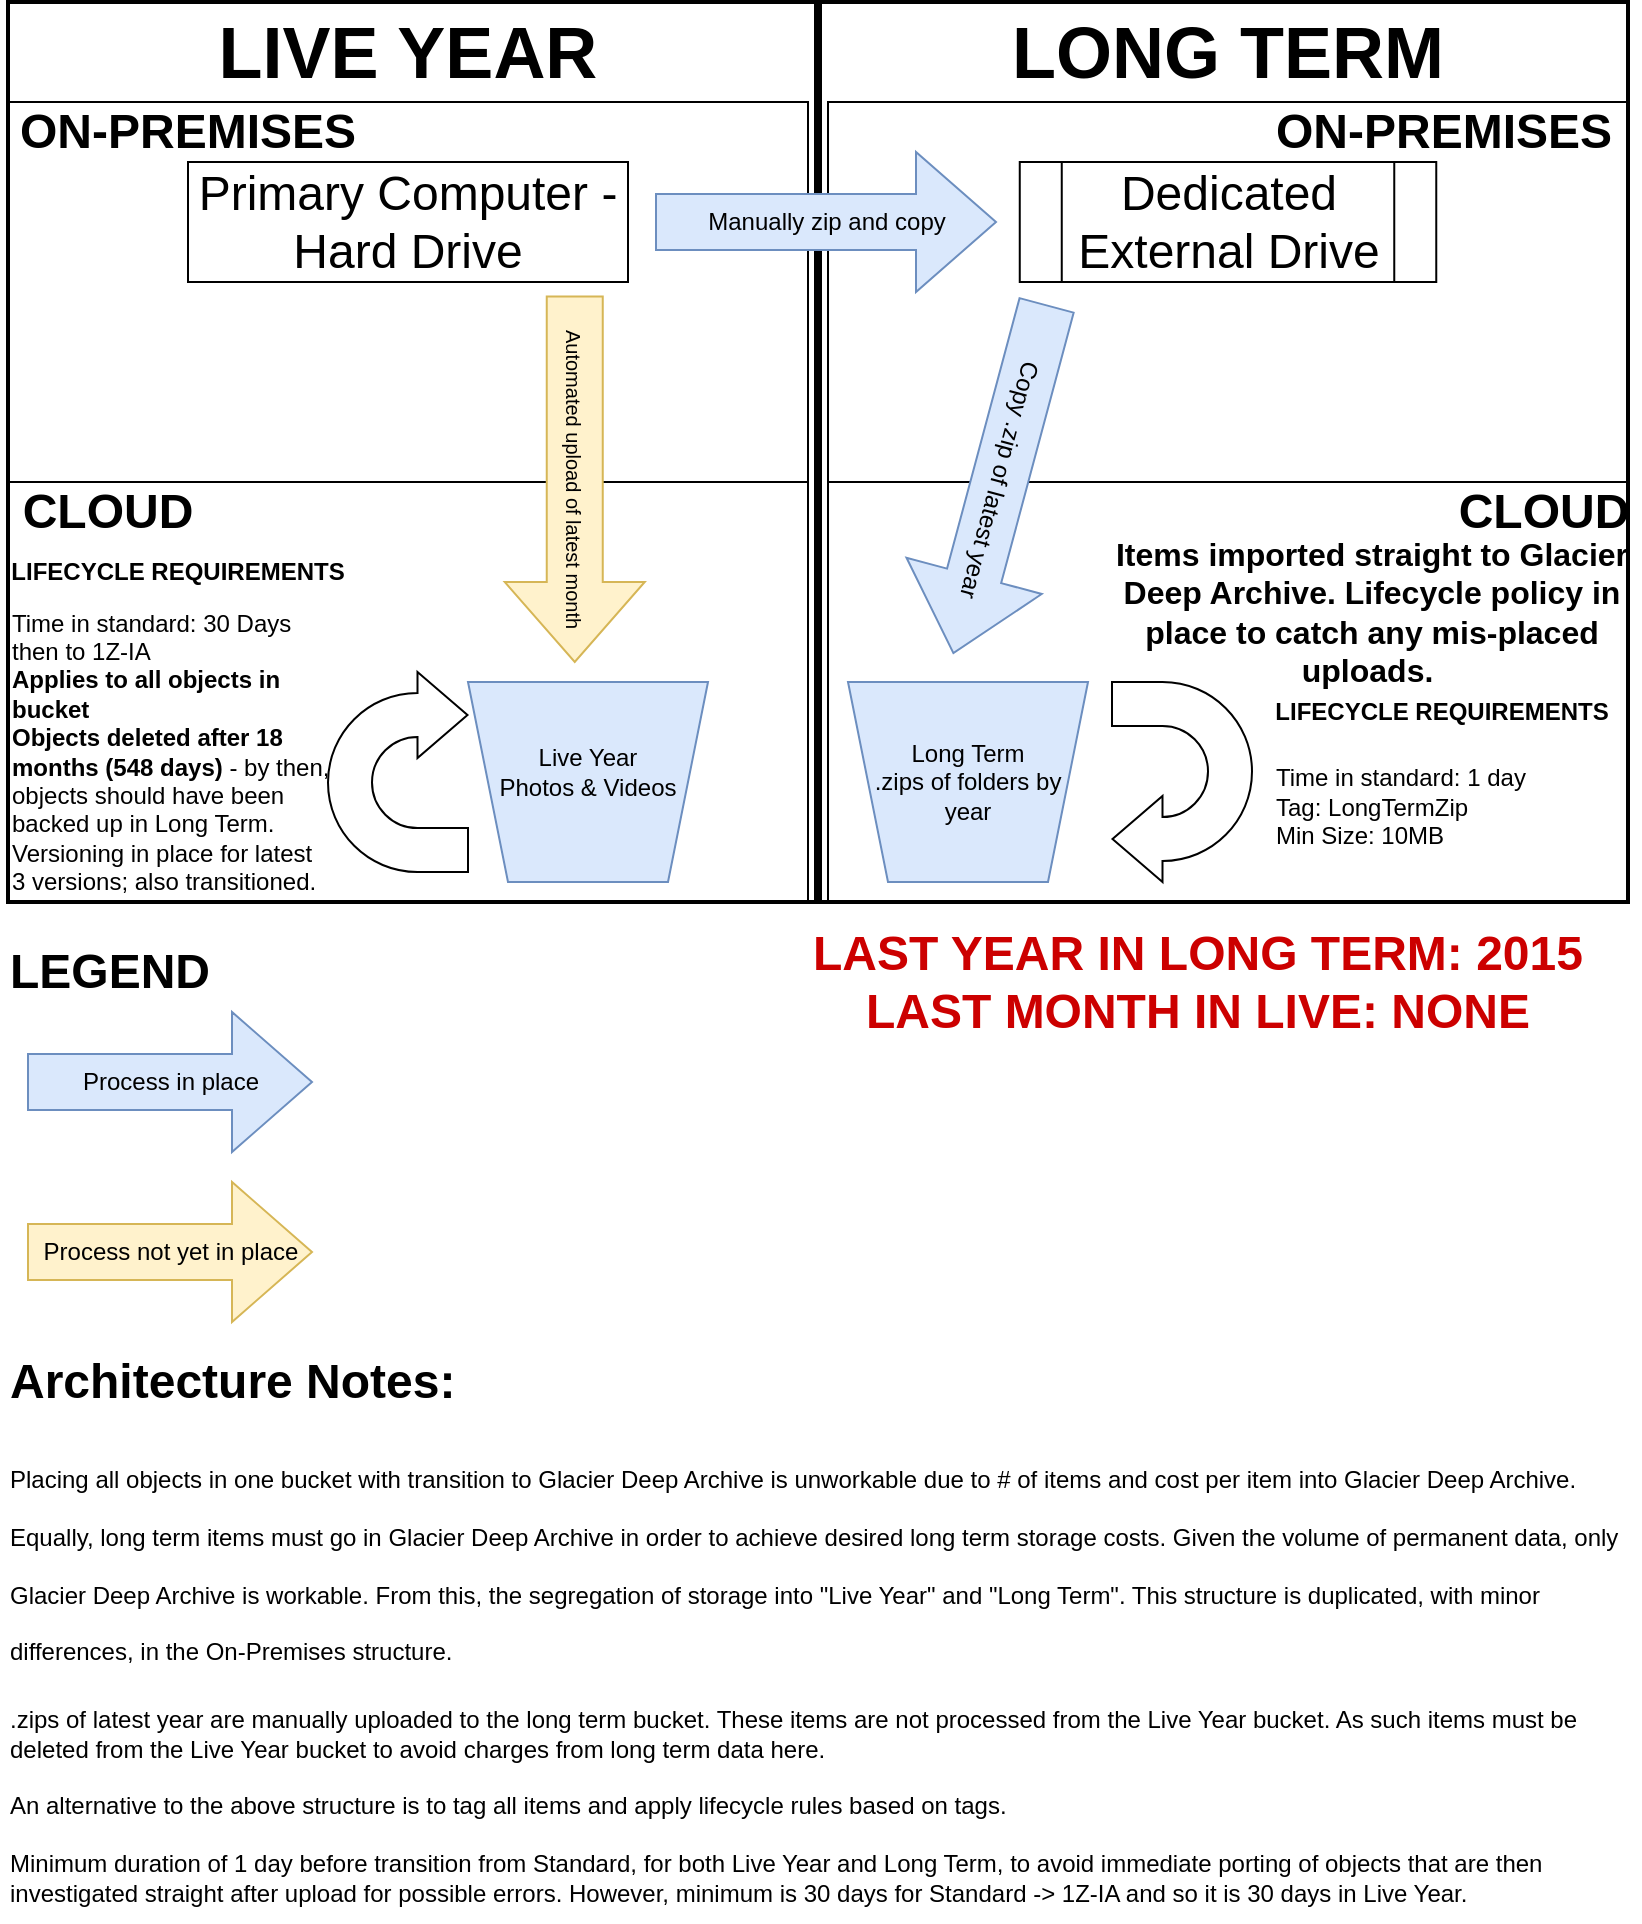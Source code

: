<mxfile version="20.4.0" type="github">
  <diagram id="Vl1Z9YmDcch7eRL9wc-j" name="Page-1">
    <mxGraphModel dx="920" dy="831" grid="1" gridSize="10" guides="1" tooltips="1" connect="1" arrows="1" fold="1" page="1" pageScale="1" pageWidth="827" pageHeight="1169" math="0" shadow="0">
      <root>
        <mxCell id="0" />
        <mxCell id="1" parent="0" />
        <mxCell id="n-C59awkYSz0iumEzim1-15" value="" style="rounded=0;whiteSpace=wrap;html=1;fontSize=36;fillColor=none;" vertex="1" parent="1">
          <mxGeometry x="8" y="60" width="400" height="190" as="geometry" />
        </mxCell>
        <mxCell id="n-C59awkYSz0iumEzim1-17" value="" style="rounded=0;whiteSpace=wrap;html=1;fontSize=36;fillColor=none;" vertex="1" parent="1">
          <mxGeometry x="418" y="60" width="400" height="190" as="geometry" />
        </mxCell>
        <mxCell id="n-C59awkYSz0iumEzim1-18" value="" style="rounded=0;whiteSpace=wrap;html=1;fontSize=36;fillColor=none;" vertex="1" parent="1">
          <mxGeometry x="418" y="250" width="400" height="210" as="geometry" />
        </mxCell>
        <mxCell id="n-C59awkYSz0iumEzim1-16" value="" style="rounded=0;whiteSpace=wrap;html=1;fontSize=36;fillColor=none;" vertex="1" parent="1">
          <mxGeometry x="8" y="250" width="400" height="210" as="geometry" />
        </mxCell>
        <mxCell id="n-C59awkYSz0iumEzim1-12" value="" style="rounded=0;whiteSpace=wrap;html=1;fillColor=none;strokeWidth=2;" vertex="1" parent="1">
          <mxGeometry x="8" y="10" width="406" height="450" as="geometry" />
        </mxCell>
        <mxCell id="n-C59awkYSz0iumEzim1-11" value="" style="rounded=0;whiteSpace=wrap;html=1;fillColor=none;strokeWidth=2;" vertex="1" parent="1">
          <mxGeometry x="412" y="10" width="406" height="450" as="geometry" />
        </mxCell>
        <mxCell id="n-C59awkYSz0iumEzim1-1" value="" style="shape=trapezoid;perimeter=trapezoidPerimeter;whiteSpace=wrap;html=1;fixedSize=1;rotation=-180;fillColor=#dae8fc;strokeColor=#6c8ebf;" vertex="1" parent="1">
          <mxGeometry x="238" y="350" width="120" height="100" as="geometry" />
        </mxCell>
        <mxCell id="n-C59awkYSz0iumEzim1-2" value="Live Year&lt;br&gt;Photos &amp;amp; Videos" style="text;html=1;strokeColor=none;fillColor=none;align=center;verticalAlign=middle;whiteSpace=wrap;rounded=0;" vertex="1" parent="1">
          <mxGeometry x="248" y="370" width="100" height="50" as="geometry" />
        </mxCell>
        <mxCell id="n-C59awkYSz0iumEzim1-3" value="" style="shape=trapezoid;perimeter=trapezoidPerimeter;whiteSpace=wrap;html=1;fixedSize=1;rotation=-180;fillColor=#dae8fc;strokeColor=#6c8ebf;" vertex="1" parent="1">
          <mxGeometry x="428" y="350" width="120" height="100" as="geometry" />
        </mxCell>
        <mxCell id="n-C59awkYSz0iumEzim1-4" value="Long Term&lt;br&gt;.zips of folders by year" style="text;html=1;strokeColor=none;fillColor=none;align=center;verticalAlign=middle;whiteSpace=wrap;rounded=0;" vertex="1" parent="1">
          <mxGeometry x="438" y="360" width="100" height="80" as="geometry" />
        </mxCell>
        <mxCell id="n-C59awkYSz0iumEzim1-5" value="" style="html=1;shadow=0;dashed=0;align=center;verticalAlign=middle;shape=mxgraph.arrows2.uTurnArrow;dy=11;arrowHead=43;dx2=25;rotation=-180;" vertex="1" parent="1">
          <mxGeometry x="560" y="350" width="70" height="100" as="geometry" />
        </mxCell>
        <mxCell id="n-C59awkYSz0iumEzim1-6" value="Items imported straight to Glacier Deep Archive. Lifecycle policy in place to catch any mis-placed uploads.&amp;nbsp;" style="text;html=1;strokeColor=none;fillColor=none;align=center;verticalAlign=middle;whiteSpace=wrap;rounded=0;fontSize=16;fontStyle=1" vertex="1" parent="1">
          <mxGeometry x="560" y="270" width="260" height="90" as="geometry" />
        </mxCell>
        <mxCell id="n-C59awkYSz0iumEzim1-7" value="" style="html=1;shadow=0;dashed=0;align=center;verticalAlign=middle;shape=mxgraph.arrows2.uTurnArrow;dy=11;arrowHead=43;dx2=25;rotation=0;" vertex="1" parent="1">
          <mxGeometry x="168" y="345" width="70" height="100" as="geometry" />
        </mxCell>
        <mxCell id="n-C59awkYSz0iumEzim1-9" value="&lt;h1&gt;&lt;span style=&quot;background-color: initial;&quot;&gt;Architecture Notes:&lt;/span&gt;&lt;/h1&gt;&lt;h1&gt;&lt;span style=&quot;background-color: initial; font-size: 12px; font-weight: normal;&quot;&gt;Placing all objects in one bucket with transition to Glacier Deep Archive is unworkable due to # of items and cost per item into Glacier Deep Archive. Equally, long term items must go in Glacier Deep Archive in order to achieve desired long term storage costs. Given the volume of permanent data, only Glacier Deep Archive is workable. From this, the segregation of storage into &quot;Live Year&quot; and &quot;Long Term&quot;. This structure is duplicated, with minor differences, in the On-Premises structure.&lt;/span&gt;&lt;br&gt;&lt;/h1&gt;&lt;div&gt;&lt;span style=&quot;background-color: initial; font-size: 12px; font-weight: normal;&quot;&gt;.zips of latest year are manually uploaded to the long term bucket. These items are not processed from the Live Year bucket. As such items must be deleted from the Live Year bucket to avoid charges from long term data here.&lt;/span&gt;&lt;/div&gt;&lt;div&gt;&lt;br&gt;&lt;/div&gt;&lt;div&gt;An alternative to the above structure is to tag all items and apply lifecycle rules based on tags.&lt;/div&gt;&lt;div&gt;&lt;br&gt;&lt;/div&gt;&lt;div&gt;Minimum duration of 1 day before transition from Standard, for both Live Year and Long Term, to avoid immediate porting of objects that are then investigated straight after upload for possible errors. However, minimum is 30 days for Standard -&amp;gt; 1Z-IA and so it is 30 days in Live Year.&lt;/div&gt;" style="text;html=1;strokeColor=none;fillColor=none;spacing=5;spacingTop=-20;whiteSpace=wrap;overflow=hidden;rounded=0;" vertex="1" parent="1">
          <mxGeometry x="4" y="680" width="820" height="290" as="geometry" />
        </mxCell>
        <mxCell id="n-C59awkYSz0iumEzim1-13" value="LIVE YEAR" style="text;html=1;strokeColor=none;fillColor=none;align=center;verticalAlign=middle;whiteSpace=wrap;rounded=0;fontStyle=1;fontSize=36;" vertex="1" parent="1">
          <mxGeometry x="8" y="20" width="400" height="30" as="geometry" />
        </mxCell>
        <mxCell id="n-C59awkYSz0iumEzim1-14" value="LONG TERM" style="text;html=1;strokeColor=none;fillColor=none;align=center;verticalAlign=middle;whiteSpace=wrap;rounded=0;fontStyle=1;fontSize=36;" vertex="1" parent="1">
          <mxGeometry x="418" y="20" width="400" height="30" as="geometry" />
        </mxCell>
        <mxCell id="n-C59awkYSz0iumEzim1-19" value="CLOUD" style="text;html=1;strokeColor=none;fillColor=none;align=center;verticalAlign=middle;whiteSpace=wrap;rounded=0;fontSize=24;fontStyle=1" vertex="1" parent="1">
          <mxGeometry x="18" y="250" width="80" height="30" as="geometry" />
        </mxCell>
        <mxCell id="n-C59awkYSz0iumEzim1-20" value="CLOUD" style="text;html=1;strokeColor=none;fillColor=none;align=center;verticalAlign=middle;whiteSpace=wrap;rounded=0;fontSize=24;fontStyle=1" vertex="1" parent="1">
          <mxGeometry x="736" y="250" width="80" height="30" as="geometry" />
        </mxCell>
        <mxCell id="n-C59awkYSz0iumEzim1-21" value="ON-PREMISES" style="text;html=1;strokeColor=none;fillColor=none;align=center;verticalAlign=middle;whiteSpace=wrap;rounded=0;fontSize=24;fontStyle=1" vertex="1" parent="1">
          <mxGeometry x="636" y="60" width="180" height="30" as="geometry" />
        </mxCell>
        <mxCell id="n-C59awkYSz0iumEzim1-22" value="ON-PREMISES" style="text;html=1;strokeColor=none;fillColor=none;align=center;verticalAlign=middle;whiteSpace=wrap;rounded=0;fontSize=24;fontStyle=1" vertex="1" parent="1">
          <mxGeometry x="8" y="60" width="180" height="30" as="geometry" />
        </mxCell>
        <mxCell id="n-C59awkYSz0iumEzim1-23" value="Dedicated External Drive" style="shape=process;whiteSpace=wrap;html=1;backgroundOutline=1;fontSize=24;fillColor=none;" vertex="1" parent="1">
          <mxGeometry x="513.88" y="90" width="208.25" height="60" as="geometry" />
        </mxCell>
        <mxCell id="n-C59awkYSz0iumEzim1-24" value="Primary Computer - Hard Drive" style="rounded=0;whiteSpace=wrap;html=1;fontSize=24;fillColor=none;" vertex="1" parent="1">
          <mxGeometry x="98" y="90" width="220" height="60" as="geometry" />
        </mxCell>
        <mxCell id="n-C59awkYSz0iumEzim1-26" value="Manually zip and copy" style="html=1;shadow=0;dashed=0;align=center;verticalAlign=middle;shape=mxgraph.arrows2.arrow;dy=0.6;dx=40;notch=0;fontSize=12;fillColor=#dae8fc;strokeColor=#6c8ebf;" vertex="1" parent="1">
          <mxGeometry x="332" y="85" width="170" height="70" as="geometry" />
        </mxCell>
        <mxCell id="n-C59awkYSz0iumEzim1-29" value="LEGEND" style="text;html=1;strokeColor=none;fillColor=none;align=center;verticalAlign=middle;whiteSpace=wrap;rounded=0;fontSize=24;fontStyle=1" vertex="1" parent="1">
          <mxGeometry x="8" y="480" width="102" height="30" as="geometry" />
        </mxCell>
        <mxCell id="n-C59awkYSz0iumEzim1-30" value="Copy .zip of latest year" style="html=1;shadow=0;dashed=0;align=center;verticalAlign=middle;shape=mxgraph.arrows2.arrow;dy=0.6;dx=40;notch=0;fontSize=12;fillColor=#dae8fc;rotation=105;strokeColor=#6c8ebf;" vertex="1" parent="1">
          <mxGeometry x="414" y="213.63" width="180" height="70" as="geometry" />
        </mxCell>
        <mxCell id="n-C59awkYSz0iumEzim1-32" value="Automated upload of latest month" style="html=1;shadow=0;dashed=0;align=center;verticalAlign=middle;shape=mxgraph.arrows2.arrow;dy=0.6;dx=40;notch=0;fontSize=10;fillColor=#fff2cc;rotation=90;strokeColor=#d6b656;" vertex="1" parent="1">
          <mxGeometry x="200" y="213.63" width="182.75" height="70" as="geometry" />
        </mxCell>
        <mxCell id="n-C59awkYSz0iumEzim1-34" value="Process in place" style="html=1;shadow=0;dashed=0;align=center;verticalAlign=middle;shape=mxgraph.arrows2.arrow;dy=0.6;dx=40;notch=0;fontSize=12;fillColor=#dae8fc;rotation=0;strokeColor=#6c8ebf;" vertex="1" parent="1">
          <mxGeometry x="18" y="515" width="142" height="70" as="geometry" />
        </mxCell>
        <mxCell id="n-C59awkYSz0iumEzim1-35" value="Process not yet in place" style="html=1;shadow=0;dashed=0;align=center;verticalAlign=middle;shape=mxgraph.arrows2.arrow;dy=0.6;dx=40;notch=0;fontSize=12;fillColor=#fff2cc;rotation=0;strokeColor=#d6b656;" vertex="1" parent="1">
          <mxGeometry x="18" y="600" width="142" height="70" as="geometry" />
        </mxCell>
        <mxCell id="n-C59awkYSz0iumEzim1-38" value="LIFECYCLE REQUIREMENTS" style="text;html=1;strokeColor=none;fillColor=none;align=center;verticalAlign=middle;whiteSpace=wrap;rounded=0;strokeWidth=2;fontSize=12;fontStyle=1" vertex="1" parent="1">
          <mxGeometry x="640" y="350" width="170" height="30" as="geometry" />
        </mxCell>
        <mxCell id="n-C59awkYSz0iumEzim1-39" value="&lt;br&gt;Time in standard: 1 day&lt;br&gt;Tag:&amp;nbsp;LongTermZip &lt;br&gt;Min Size: 10MB&lt;span style=&quot;color: rgba(0, 0, 0, 0); font-family: monospace; font-size: 0px;&quot;&gt;%3CmxGraphModel%3E%3Croot%3E%3CmxCell%20id%3D%220%22%2F%3E%3CmxCell%20id%3D%221%22%20parent%3D%220%22%2F%3E%3CmxCell%20id%3D%222%22%20value%3D%22%26lt%3Bh1%26gt%3BTag%26lt%3B%2Fh1%26gt%3B%26lt%3Bp%26gt%3BLongTermZip%26lt%3B%2Fp%26gt%3B%22%20style%3D%22text%3Bhtml%3D1%3BstrokeColor%3Dnone%3BfillColor%3Dnone%3Bspacing%3D5%3BspacingTop%3D-20%3BwhiteSpace%3Dwrap%3Boverflow%3Dhidden%3Brounded%3D0%3BstrokeWidth%3D2%3BfontSize%3D12%3B%22%20vertex%3D%221%22%20parent%3D%221%22%3E%3CmxGeometry%20x%3D%22738%22%20y%3D%22390%22%20width%3D%2280%22%20height%3D%2270%22%20as%3D%22geometry%22%2F%3E%3C%2FmxCell%3E%3C%2Froot%3E%3C%2FmxGraphModel%3E&lt;/span&gt;" style="text;html=1;strokeColor=none;fillColor=none;align=left;verticalAlign=middle;whiteSpace=wrap;rounded=0;strokeWidth=2;fontSize=12;" vertex="1" parent="1">
          <mxGeometry x="640" y="370" width="170" height="70" as="geometry" />
        </mxCell>
        <mxCell id="n-C59awkYSz0iumEzim1-41" value="LIFECYCLE REQUIREMENTS" style="text;html=1;strokeColor=none;fillColor=none;align=center;verticalAlign=middle;whiteSpace=wrap;rounded=0;strokeWidth=2;fontSize=12;fontStyle=1" vertex="1" parent="1">
          <mxGeometry x="8" y="280" width="170" height="30" as="geometry" />
        </mxCell>
        <mxCell id="n-C59awkYSz0iumEzim1-42" value="&lt;br&gt;Time in standard: 30 Days then to 1Z-IA&lt;br&gt;&lt;b&gt;Applies to all objects in bucket&lt;br&gt;Objects deleted after 18 months (548 days)&lt;/b&gt; - by then, objects should have been backed up in Long Term.&lt;br&gt;Versioning in place for latest 3 versions; also transitioned.&lt;br&gt;&lt;span style=&quot;color: rgba(0, 0, 0, 0); font-family: monospace; font-size: 0px;&quot;&gt;&lt;b&gt;A&lt;/b&gt;CmxGraphModel%3E%3Croot%3E%3CmxCell%20id%3D%220%22%2F%3E%3CmxCell%20id%3D%221%22%20parent%3D%220%22%2F%3E%3CmxCell%20id%3D%222%22%20value%3D%22%26lt%3Bh1%26gt%3BTag%26lt%3B%2Fh1%26gt%3B%26lt%3Bp%26gt%3BLongTermZip%26lt%3B%2Fp%26gt%3B%22%20style%3D%22text%3Bhtml%3D1%3BstrokeColor%3Dnone%3BfillColor%3Dnone%3Bspacing%3D5%3BspacingTop%3D-20%3BwhiteSpace%3Dwrap%3Boverflow%3Dhidden%3Brounded%3D0%3BstrokeWidth%3D2%3BfontSize%3D12%3B%22%20vertex%3D%221%22%20parent%3D%221%22%3E%3CmxGeometry%20x%3D%22738%22%20y%3D%22390%22%20width%3D%2280%22%20height%3D%2270%22%20as%3D%22geometry%22%2F%3E%3C%2FmxCell%3E%3C%2Froot%3E%3C%2FmxGraphModel%3E&lt;/span&gt;" style="text;html=1;strokeColor=none;fillColor=none;align=left;verticalAlign=middle;whiteSpace=wrap;rounded=0;strokeWidth=2;fontSize=12;" vertex="1" parent="1">
          <mxGeometry x="8" y="310" width="162" height="150" as="geometry" />
        </mxCell>
        <mxCell id="n-C59awkYSz0iumEzim1-43" value="LAST YEAR IN LONG TERM: 2015&lt;br&gt;LAST MONTH IN LIVE: NONE" style="text;html=1;strokeColor=none;fillColor=none;align=center;verticalAlign=middle;whiteSpace=wrap;rounded=0;fontSize=24;fontStyle=1;fontColor=#CC0000;" vertex="1" parent="1">
          <mxGeometry x="390" y="485" width="426" height="30" as="geometry" />
        </mxCell>
      </root>
    </mxGraphModel>
  </diagram>
</mxfile>
